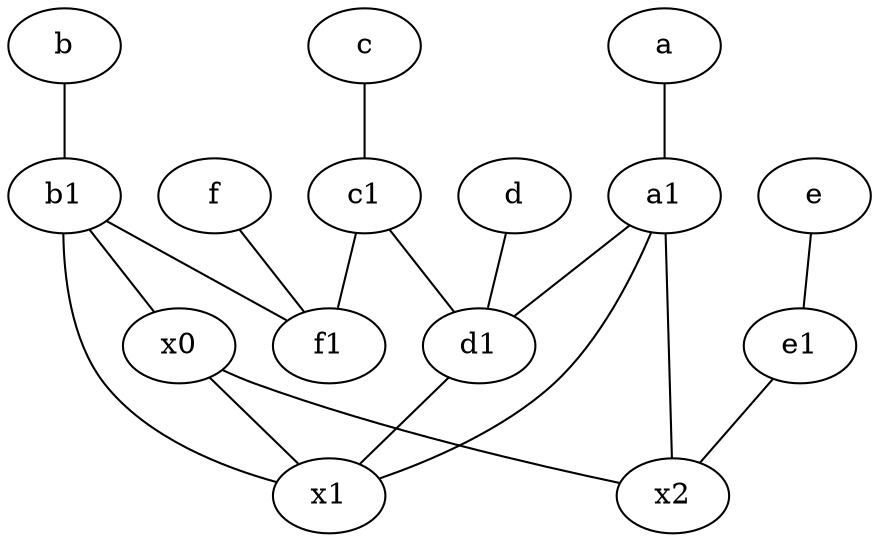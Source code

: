 graph {
	node [labelfontsize=50]
	b [labelfontsize=50 pos="10,4!"]
	x1 [labelfontsize=50]
	d [labelfontsize=50 pos="2,5!"]
	e1 [labelfontsize=50 pos="7,7!"]
	b1 [labelfontsize=50 pos="9,4!"]
	d1 [labelfontsize=50 pos="3,5!"]
	c1 [labelfontsize=50 pos="4.5,3!"]
	x0 [labelfontsize=50]
	a1 [labelfontsize=50 pos="8,3!"]
	f [labelfontsize=50 pos="3,9!"]
	c [labelfontsize=50 pos="4.5,2!"]
	x2 [labelfontsize=50]
	a [labelfontsize=50 pos="8,2!"]
	f1 [labelfontsize=50 pos="3,8!"]
	e [labelfontsize=50 pos="7,9!"]
	c -- c1
	c1 -- f1
	a1 -- d1
	a -- a1
	d -- d1
	c1 -- d1
	b1 -- x1
	f -- f1
	x0 -- x2
	e1 -- x2
	a1 -- x1
	b1 -- x0
	b -- b1
	a1 -- x2
	b1 -- f1
	d1 -- x1
	e -- e1
	x0 -- x1
}
